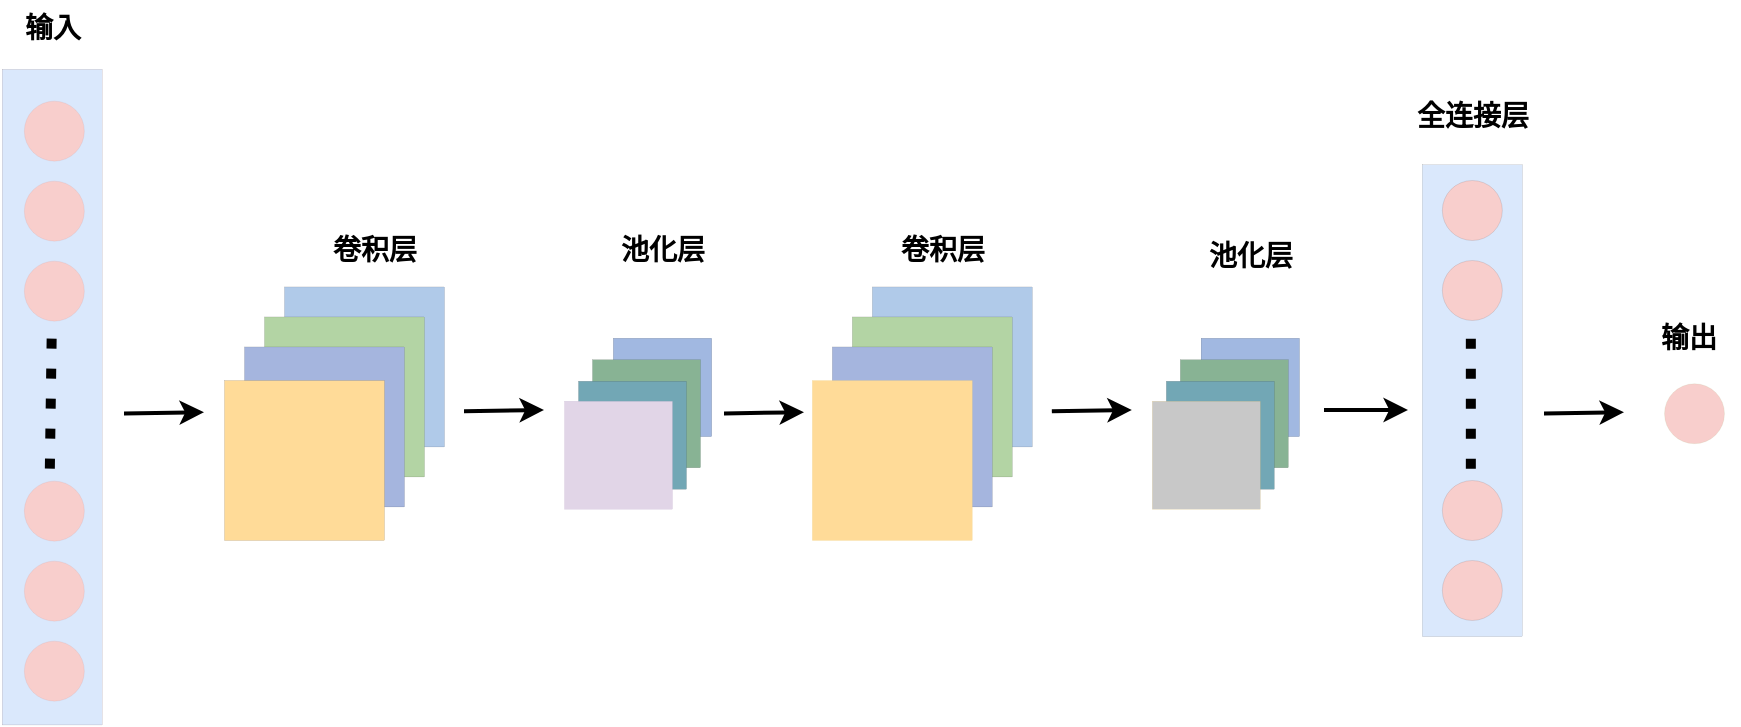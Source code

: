 <mxfile version="21.0.6" type="github">
  <diagram name="第 1 页" id="X2DMT_Q1aMqcUORFusJd">
    <mxGraphModel dx="1050" dy="587" grid="1" gridSize="10" guides="1" tooltips="1" connect="1" arrows="1" fold="1" page="1" pageScale="1" pageWidth="827" pageHeight="1169" math="0" shadow="0">
      <root>
        <mxCell id="0" />
        <mxCell id="1" parent="0" />
        <mxCell id="XE-Fxspr8LeCNswNn09b-11" value="" style="whiteSpace=wrap;html=1;aspect=fixed;fillColor=#b0cae9;strokeWidth=0;" parent="1" vertex="1">
          <mxGeometry x="160" y="173.24" width="80" height="80" as="geometry" />
        </mxCell>
        <mxCell id="XE-Fxspr8LeCNswNn09b-12" value="" style="whiteSpace=wrap;html=1;aspect=fixed;fillColor=#b3d4a4;strokeWidth=0;" parent="1" vertex="1">
          <mxGeometry x="150" y="188.24" width="80" height="80" as="geometry" />
        </mxCell>
        <mxCell id="XE-Fxspr8LeCNswNn09b-13" value="" style="whiteSpace=wrap;html=1;aspect=fixed;fillColor=#a5b5de;strokeColor=#000000;strokeWidth=0;" parent="1" vertex="1">
          <mxGeometry x="140" y="203.24" width="80" height="80" as="geometry" />
        </mxCell>
        <mxCell id="XE-Fxspr8LeCNswNn09b-14" value="" style="whiteSpace=wrap;html=1;aspect=fixed;fillColor=#ffdb98;strokeColor=#000000;strokeWidth=0;" parent="1" vertex="1">
          <mxGeometry x="130" y="220.0" width="80" height="80" as="geometry" />
        </mxCell>
        <mxCell id="XE-Fxspr8LeCNswNn09b-18" value="" style="whiteSpace=wrap;html=1;aspect=fixed;fillColor=#a1b8e1;strokeWidth=0;" parent="1" vertex="1">
          <mxGeometry x="324.38" y="198.86" width="49.24" height="49.24" as="geometry" />
        </mxCell>
        <mxCell id="XE-Fxspr8LeCNswNn09b-19" value="" style="whiteSpace=wrap;html=1;aspect=fixed;fillColor=#88b394;strokeWidth=0;" parent="1" vertex="1">
          <mxGeometry x="314.0" y="209.62" width="54" height="54" as="geometry" />
        </mxCell>
        <mxCell id="XE-Fxspr8LeCNswNn09b-20" value="" style="whiteSpace=wrap;html=1;aspect=fixed;fillColor=#72a7b5;strokeWidth=0;" parent="1" vertex="1">
          <mxGeometry x="307.0" y="220.38" width="54" height="54" as="geometry" />
        </mxCell>
        <mxCell id="XE-Fxspr8LeCNswNn09b-21" value="" style="whiteSpace=wrap;html=1;aspect=fixed;fillColor=#e1d5e7;strokeColor=#9673a6;strokeWidth=0;" parent="1" vertex="1">
          <mxGeometry x="300.0" y="230.38" width="54" height="54" as="geometry" />
        </mxCell>
        <mxCell id="XE-Fxspr8LeCNswNn09b-39" value="" style="rounded=0;whiteSpace=wrap;html=1;rotation=-90;fillColor=#dae8fc;strokeWidth=0;" parent="1" vertex="1">
          <mxGeometry x="635.98" y="205.1" width="235.88" height="50" as="geometry" />
        </mxCell>
        <mxCell id="XE-Fxspr8LeCNswNn09b-42" value="" style="ellipse;whiteSpace=wrap;html=1;aspect=fixed;fillColor=#f8cecc;strokeWidth=0;" parent="1" vertex="1">
          <mxGeometry x="738.92" y="120" width="30" height="30" as="geometry" />
        </mxCell>
        <mxCell id="XE-Fxspr8LeCNswNn09b-43" value="" style="ellipse;whiteSpace=wrap;html=1;aspect=fixed;fillColor=#f8cecc;strokeWidth=0;" parent="1" vertex="1">
          <mxGeometry x="738.92" y="160.0" width="30" height="30" as="geometry" />
        </mxCell>
        <mxCell id="XE-Fxspr8LeCNswNn09b-44" value="" style="ellipse;whiteSpace=wrap;html=1;aspect=fixed;fillColor=#f8cecc;strokeWidth=0;" parent="1" vertex="1">
          <mxGeometry x="738.92" y="270" width="30" height="30" as="geometry" />
        </mxCell>
        <mxCell id="XE-Fxspr8LeCNswNn09b-45" value="" style="ellipse;whiteSpace=wrap;html=1;aspect=fixed;fillColor=#f8cecc;strokeWidth=0;" parent="1" vertex="1">
          <mxGeometry x="738.92" y="310" width="30" height="30" as="geometry" />
        </mxCell>
        <mxCell id="XE-Fxspr8LeCNswNn09b-46" style="edgeStyle=orthogonalEdgeStyle;rounded=0;orthogonalLoop=1;jettySize=auto;html=1;exitX=0.5;exitY=1;exitDx=0;exitDy=0;" parent="1" source="XE-Fxspr8LeCNswNn09b-42" target="XE-Fxspr8LeCNswNn09b-42" edge="1">
          <mxGeometry relative="1" as="geometry" />
        </mxCell>
        <mxCell id="XE-Fxspr8LeCNswNn09b-47" value="" style="endArrow=none;dashed=1;html=1;rounded=1;strokeWidth=5;dashPattern=1 2;" parent="1" edge="1">
          <mxGeometry width="50" height="50" relative="1" as="geometry">
            <mxPoint x="753.42" y="264.32" as="sourcePoint" />
            <mxPoint x="753.42" y="192.16" as="targetPoint" />
          </mxGeometry>
        </mxCell>
        <mxCell id="XE-Fxspr8LeCNswNn09b-50" value="" style="endArrow=classic;html=1;rounded=1;strokeWidth=2;" parent="1" edge="1">
          <mxGeometry width="50" height="50" relative="1" as="geometry">
            <mxPoint x="80" y="236.72" as="sourcePoint" />
            <mxPoint x="120" y="236.12" as="targetPoint" />
          </mxGeometry>
        </mxCell>
        <mxCell id="XE-Fxspr8LeCNswNn09b-51" value="" style="endArrow=classic;html=1;rounded=1;strokeWidth=2;" parent="1" edge="1">
          <mxGeometry width="50" height="50" relative="1" as="geometry">
            <mxPoint x="250" y="235.58" as="sourcePoint" />
            <mxPoint x="290" y="234.98" as="targetPoint" />
          </mxGeometry>
        </mxCell>
        <mxCell id="XE-Fxspr8LeCNswNn09b-52" value="" style="endArrow=classic;html=1;rounded=1;strokeWidth=2;" parent="1" edge="1">
          <mxGeometry width="50" height="50" relative="1" as="geometry">
            <mxPoint x="380" y="236.72" as="sourcePoint" />
            <mxPoint x="420" y="236.12" as="targetPoint" />
          </mxGeometry>
        </mxCell>
        <mxCell id="XE-Fxspr8LeCNswNn09b-54" value="" style="endArrow=classic;html=1;rounded=1;strokeWidth=2;" parent="1" edge="1">
          <mxGeometry width="50" height="50" relative="1" as="geometry">
            <mxPoint x="680" y="235" as="sourcePoint" />
            <mxPoint x="722" y="234.98" as="targetPoint" />
          </mxGeometry>
        </mxCell>
        <mxCell id="XE-Fxspr8LeCNswNn09b-56" value="" style="endArrow=classic;html=1;rounded=1;strokeWidth=2;" parent="1" edge="1">
          <mxGeometry width="50" height="50" relative="1" as="geometry">
            <mxPoint x="790" y="236.72" as="sourcePoint" />
            <mxPoint x="830" y="236.12" as="targetPoint" />
          </mxGeometry>
        </mxCell>
        <mxCell id="XE-Fxspr8LeCNswNn09b-57" value="" style="ellipse;whiteSpace=wrap;html=1;aspect=fixed;fillColor=#f8cecc;strokeColor=#82b366;strokeWidth=0;" parent="1" vertex="1">
          <mxGeometry x="850.0" y="221.62" width="30" height="30" as="geometry" />
        </mxCell>
        <mxCell id="XE-Fxspr8LeCNswNn09b-58" value="&lt;font face=&quot;msyh&quot; style=&quot;font-size: 14px;&quot;&gt;&lt;b style=&quot;&quot;&gt;输入&lt;/b&gt;&lt;/font&gt;" style="text;html=1;align=center;verticalAlign=middle;resizable=0;points=[];autosize=1;strokeColor=none;fillColor=none;" parent="1" vertex="1">
          <mxGeometry x="18.92" y="30" width="50" height="30" as="geometry" />
        </mxCell>
        <mxCell id="XE-Fxspr8LeCNswNn09b-59" value="&lt;font style=&quot;font-size: 14px;&quot;&gt;&lt;b&gt;卷积层&lt;/b&gt;&lt;/font&gt;" style="text;html=1;align=center;verticalAlign=middle;resizable=0;points=[];autosize=1;strokeColor=none;fillColor=none;" parent="1" vertex="1">
          <mxGeometry x="170" y="140" width="70" height="30" as="geometry" />
        </mxCell>
        <mxCell id="XE-Fxspr8LeCNswNn09b-61" value="&lt;span style=&quot;font-size: 14px;&quot;&gt;&lt;b&gt;池化层&lt;/b&gt;&lt;/span&gt;" style="text;html=1;align=center;verticalAlign=middle;resizable=0;points=[];autosize=1;strokeColor=none;fillColor=none;" parent="1" vertex="1">
          <mxGeometry x="314" y="140" width="70" height="30" as="geometry" />
        </mxCell>
        <mxCell id="XE-Fxspr8LeCNswNn09b-63" value="&lt;font style=&quot;font-size: 14px;&quot;&gt;&lt;b&gt;全连接层&lt;/b&gt;&lt;/font&gt;" style="text;html=1;align=center;verticalAlign=middle;resizable=0;points=[];autosize=1;strokeColor=none;fillColor=none;" parent="1" vertex="1">
          <mxGeometry x="713.92" y="73" width="80" height="30" as="geometry" />
        </mxCell>
        <mxCell id="XE-Fxspr8LeCNswNn09b-64" value="&lt;font style=&quot;font-size: 14px;&quot;&gt;&lt;b&gt;输出&lt;/b&gt;&lt;/font&gt;" style="text;html=1;align=center;verticalAlign=middle;resizable=0;points=[];autosize=1;strokeColor=none;fillColor=none;" parent="1" vertex="1">
          <mxGeometry x="837" y="183.62" width="50" height="30" as="geometry" />
        </mxCell>
        <mxCell id="BpyZ4d1dRgIAhpqtgVSU-1" value="" style="whiteSpace=wrap;html=1;aspect=fixed;fillColor=#b0cae9;strokeWidth=0;" vertex="1" parent="1">
          <mxGeometry x="453.92" y="173.24" width="80" height="80" as="geometry" />
        </mxCell>
        <mxCell id="BpyZ4d1dRgIAhpqtgVSU-2" value="" style="whiteSpace=wrap;html=1;aspect=fixed;fillColor=#b3d4a4;strokeWidth=0;" vertex="1" parent="1">
          <mxGeometry x="443.92" y="188.24" width="80" height="80" as="geometry" />
        </mxCell>
        <mxCell id="BpyZ4d1dRgIAhpqtgVSU-3" value="" style="whiteSpace=wrap;html=1;aspect=fixed;fillColor=#a5b5de;strokeColor=#000000;strokeWidth=0;" vertex="1" parent="1">
          <mxGeometry x="433.92" y="203.24" width="80" height="80" as="geometry" />
        </mxCell>
        <mxCell id="BpyZ4d1dRgIAhpqtgVSU-4" value="" style="whiteSpace=wrap;html=1;aspect=fixed;fillColor=#ffdb98;strokeColor=#d6b656;strokeWidth=0;" vertex="1" parent="1">
          <mxGeometry x="423.92" y="220.0" width="80" height="80" as="geometry" />
        </mxCell>
        <mxCell id="BpyZ4d1dRgIAhpqtgVSU-5" value="" style="whiteSpace=wrap;html=1;aspect=fixed;fillColor=#a1b8e1;strokeWidth=0;" vertex="1" parent="1">
          <mxGeometry x="618.3" y="198.86" width="49.24" height="49.24" as="geometry" />
        </mxCell>
        <mxCell id="BpyZ4d1dRgIAhpqtgVSU-6" value="" style="whiteSpace=wrap;html=1;aspect=fixed;fillColor=#88b394;strokeWidth=0;" vertex="1" parent="1">
          <mxGeometry x="607.92" y="209.62" width="54" height="54" as="geometry" />
        </mxCell>
        <mxCell id="BpyZ4d1dRgIAhpqtgVSU-7" value="" style="whiteSpace=wrap;html=1;aspect=fixed;fillColor=#72a7b5;strokeWidth=0;" vertex="1" parent="1">
          <mxGeometry x="600.92" y="220.38" width="54" height="54" as="geometry" />
        </mxCell>
        <mxCell id="BpyZ4d1dRgIAhpqtgVSU-8" value="" style="whiteSpace=wrap;html=1;aspect=fixed;fillColor=#c8c8c8;strokeColor=#d79b00;strokeWidth=0;" vertex="1" parent="1">
          <mxGeometry x="593.92" y="230.38" width="54" height="54" as="geometry" />
        </mxCell>
        <mxCell id="BpyZ4d1dRgIAhpqtgVSU-9" value="" style="endArrow=classic;html=1;rounded=1;strokeWidth=2;" edge="1" parent="1">
          <mxGeometry width="50" height="50" relative="1" as="geometry">
            <mxPoint x="543.92" y="235.58" as="sourcePoint" />
            <mxPoint x="583.92" y="234.98" as="targetPoint" />
          </mxGeometry>
        </mxCell>
        <mxCell id="BpyZ4d1dRgIAhpqtgVSU-11" value="&lt;font style=&quot;font-size: 14px;&quot;&gt;&lt;b&gt;卷积层&lt;/b&gt;&lt;/font&gt;" style="text;html=1;align=center;verticalAlign=middle;resizable=0;points=[];autosize=1;strokeColor=none;fillColor=none;" vertex="1" parent="1">
          <mxGeometry x="453.92" y="140" width="70" height="30" as="geometry" />
        </mxCell>
        <mxCell id="BpyZ4d1dRgIAhpqtgVSU-12" value="&lt;span style=&quot;font-size: 14px;&quot;&gt;&lt;b&gt;池化层&lt;/b&gt;&lt;/span&gt;" style="text;html=1;align=center;verticalAlign=middle;resizable=0;points=[];autosize=1;strokeColor=none;fillColor=none;" vertex="1" parent="1">
          <mxGeometry x="607.92" y="143.24" width="70" height="30" as="geometry" />
        </mxCell>
        <mxCell id="BpyZ4d1dRgIAhpqtgVSU-16" value="" style="group;rotation=0;" vertex="1" connectable="0" parent="1">
          <mxGeometry x="18.92" y="64.32" width="50.0" height="327.84" as="geometry" />
        </mxCell>
        <mxCell id="XE-Fxspr8LeCNswNn09b-1" value="" style="rounded=0;whiteSpace=wrap;html=1;rotation=-90;fillColor=#dae8fc;strokeColor=#330000;strokeWidth=0;" parent="BpyZ4d1dRgIAhpqtgVSU-16" vertex="1">
          <mxGeometry x="-139" y="139" width="327.84" height="50" as="geometry" />
        </mxCell>
        <mxCell id="XE-Fxspr8LeCNswNn09b-10" value="" style="endArrow=none;dashed=1;html=1;rounded=1;strokeWidth=5;dashPattern=1 2;" parent="BpyZ4d1dRgIAhpqtgVSU-16" edge="1">
          <mxGeometry width="50" height="50" relative="1" as="geometry">
            <mxPoint x="24" y="200" as="sourcePoint" />
            <mxPoint x="25" y="128" as="targetPoint" />
          </mxGeometry>
        </mxCell>
        <mxCell id="BpyZ4d1dRgIAhpqtgVSU-15" value="" style="group;rotation=0;" vertex="1" connectable="0" parent="BpyZ4d1dRgIAhpqtgVSU-16">
          <mxGeometry x="11" y="16" width="30" height="300" as="geometry" />
        </mxCell>
        <mxCell id="XE-Fxspr8LeCNswNn09b-2" value="" style="ellipse;whiteSpace=wrap;html=1;aspect=fixed;fillColor=#f8cecc;strokeColor=#b85450;strokeWidth=0;rotation=0;" parent="BpyZ4d1dRgIAhpqtgVSU-15" vertex="1">
          <mxGeometry width="30" height="30" as="geometry" />
        </mxCell>
        <mxCell id="XE-Fxspr8LeCNswNn09b-3" value="" style="ellipse;whiteSpace=wrap;html=1;aspect=fixed;fillColor=#f8cecc;strokeColor=#b85450;strokeWidth=0;rotation=0;" parent="BpyZ4d1dRgIAhpqtgVSU-15" vertex="1">
          <mxGeometry y="270" width="30" height="30" as="geometry" />
        </mxCell>
        <mxCell id="XE-Fxspr8LeCNswNn09b-4" value="" style="ellipse;whiteSpace=wrap;html=1;aspect=fixed;fillColor=#f8cecc;strokeColor=#b85450;strokeWidth=0;rotation=0;" parent="BpyZ4d1dRgIAhpqtgVSU-15" vertex="1">
          <mxGeometry y="40" width="30" height="30" as="geometry" />
        </mxCell>
        <mxCell id="XE-Fxspr8LeCNswNn09b-5" value="" style="ellipse;whiteSpace=wrap;html=1;aspect=fixed;fillColor=#f8cecc;strokeColor=#b85450;strokeWidth=0;rotation=0;" parent="BpyZ4d1dRgIAhpqtgVSU-15" vertex="1">
          <mxGeometry y="80" width="30" height="30" as="geometry" />
        </mxCell>
        <mxCell id="XE-Fxspr8LeCNswNn09b-6" value="" style="ellipse;whiteSpace=wrap;html=1;aspect=fixed;fillColor=#f8cecc;strokeColor=#b85450;strokeWidth=0;rotation=0;" parent="BpyZ4d1dRgIAhpqtgVSU-15" vertex="1">
          <mxGeometry y="190" width="30" height="30" as="geometry" />
        </mxCell>
        <mxCell id="XE-Fxspr8LeCNswNn09b-7" value="" style="ellipse;whiteSpace=wrap;html=1;aspect=fixed;fillColor=#f8cecc;strokeColor=#b85450;strokeWidth=0;rotation=0;" parent="BpyZ4d1dRgIAhpqtgVSU-15" vertex="1">
          <mxGeometry y="230" width="30" height="30" as="geometry" />
        </mxCell>
      </root>
    </mxGraphModel>
  </diagram>
</mxfile>
